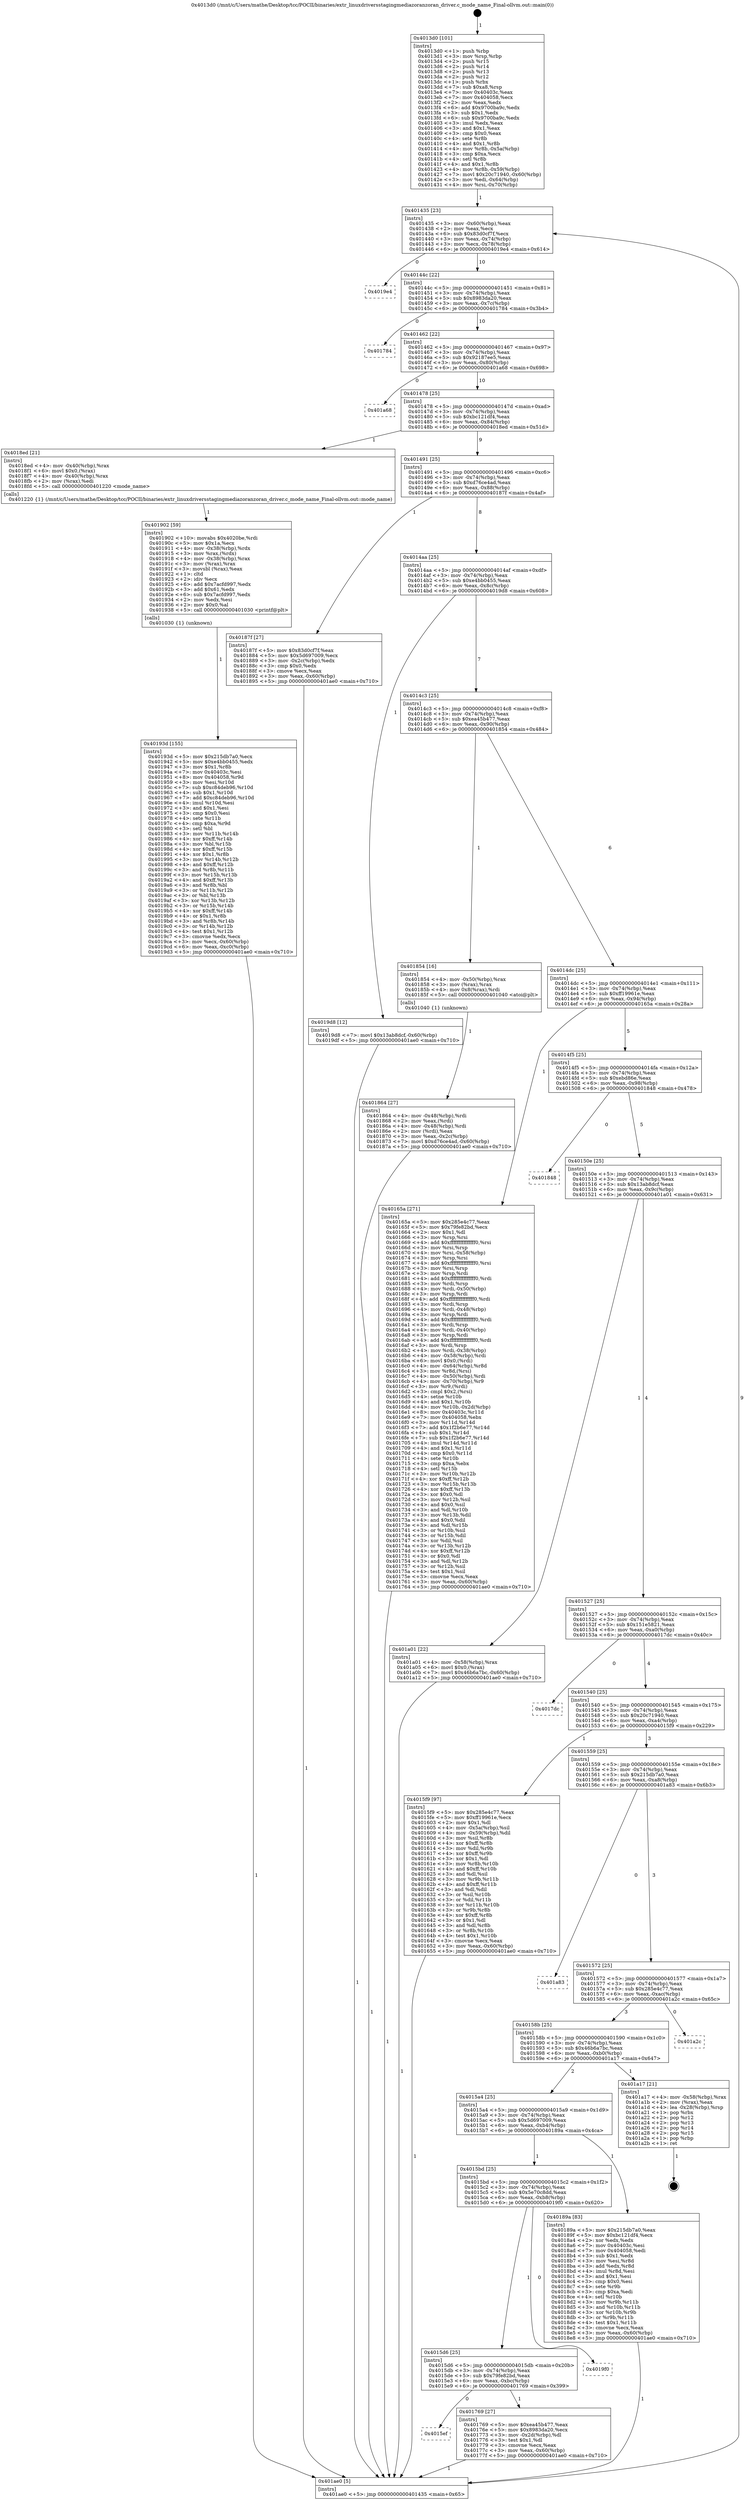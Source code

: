 digraph "0x4013d0" {
  label = "0x4013d0 (/mnt/c/Users/mathe/Desktop/tcc/POCII/binaries/extr_linuxdriversstagingmediazoranzoran_driver.c_mode_name_Final-ollvm.out::main(0))"
  labelloc = "t"
  node[shape=record]

  Entry [label="",width=0.3,height=0.3,shape=circle,fillcolor=black,style=filled]
  "0x401435" [label="{
     0x401435 [23]\l
     | [instrs]\l
     &nbsp;&nbsp;0x401435 \<+3\>: mov -0x60(%rbp),%eax\l
     &nbsp;&nbsp;0x401438 \<+2\>: mov %eax,%ecx\l
     &nbsp;&nbsp;0x40143a \<+6\>: sub $0x83d0cf7f,%ecx\l
     &nbsp;&nbsp;0x401440 \<+3\>: mov %eax,-0x74(%rbp)\l
     &nbsp;&nbsp;0x401443 \<+3\>: mov %ecx,-0x78(%rbp)\l
     &nbsp;&nbsp;0x401446 \<+6\>: je 00000000004019e4 \<main+0x614\>\l
  }"]
  "0x4019e4" [label="{
     0x4019e4\l
  }", style=dashed]
  "0x40144c" [label="{
     0x40144c [22]\l
     | [instrs]\l
     &nbsp;&nbsp;0x40144c \<+5\>: jmp 0000000000401451 \<main+0x81\>\l
     &nbsp;&nbsp;0x401451 \<+3\>: mov -0x74(%rbp),%eax\l
     &nbsp;&nbsp;0x401454 \<+5\>: sub $0x8983da20,%eax\l
     &nbsp;&nbsp;0x401459 \<+3\>: mov %eax,-0x7c(%rbp)\l
     &nbsp;&nbsp;0x40145c \<+6\>: je 0000000000401784 \<main+0x3b4\>\l
  }"]
  Exit [label="",width=0.3,height=0.3,shape=circle,fillcolor=black,style=filled,peripheries=2]
  "0x401784" [label="{
     0x401784\l
  }", style=dashed]
  "0x401462" [label="{
     0x401462 [22]\l
     | [instrs]\l
     &nbsp;&nbsp;0x401462 \<+5\>: jmp 0000000000401467 \<main+0x97\>\l
     &nbsp;&nbsp;0x401467 \<+3\>: mov -0x74(%rbp),%eax\l
     &nbsp;&nbsp;0x40146a \<+5\>: sub $0x92187ee5,%eax\l
     &nbsp;&nbsp;0x40146f \<+3\>: mov %eax,-0x80(%rbp)\l
     &nbsp;&nbsp;0x401472 \<+6\>: je 0000000000401a68 \<main+0x698\>\l
  }"]
  "0x40193d" [label="{
     0x40193d [155]\l
     | [instrs]\l
     &nbsp;&nbsp;0x40193d \<+5\>: mov $0x215db7a0,%ecx\l
     &nbsp;&nbsp;0x401942 \<+5\>: mov $0xe4bb0455,%edx\l
     &nbsp;&nbsp;0x401947 \<+3\>: mov $0x1,%r8b\l
     &nbsp;&nbsp;0x40194a \<+7\>: mov 0x40403c,%esi\l
     &nbsp;&nbsp;0x401951 \<+8\>: mov 0x404058,%r9d\l
     &nbsp;&nbsp;0x401959 \<+3\>: mov %esi,%r10d\l
     &nbsp;&nbsp;0x40195c \<+7\>: sub $0xc84deb96,%r10d\l
     &nbsp;&nbsp;0x401963 \<+4\>: sub $0x1,%r10d\l
     &nbsp;&nbsp;0x401967 \<+7\>: add $0xc84deb96,%r10d\l
     &nbsp;&nbsp;0x40196e \<+4\>: imul %r10d,%esi\l
     &nbsp;&nbsp;0x401972 \<+3\>: and $0x1,%esi\l
     &nbsp;&nbsp;0x401975 \<+3\>: cmp $0x0,%esi\l
     &nbsp;&nbsp;0x401978 \<+4\>: sete %r11b\l
     &nbsp;&nbsp;0x40197c \<+4\>: cmp $0xa,%r9d\l
     &nbsp;&nbsp;0x401980 \<+3\>: setl %bl\l
     &nbsp;&nbsp;0x401983 \<+3\>: mov %r11b,%r14b\l
     &nbsp;&nbsp;0x401986 \<+4\>: xor $0xff,%r14b\l
     &nbsp;&nbsp;0x40198a \<+3\>: mov %bl,%r15b\l
     &nbsp;&nbsp;0x40198d \<+4\>: xor $0xff,%r15b\l
     &nbsp;&nbsp;0x401991 \<+4\>: xor $0x1,%r8b\l
     &nbsp;&nbsp;0x401995 \<+3\>: mov %r14b,%r12b\l
     &nbsp;&nbsp;0x401998 \<+4\>: and $0xff,%r12b\l
     &nbsp;&nbsp;0x40199c \<+3\>: and %r8b,%r11b\l
     &nbsp;&nbsp;0x40199f \<+3\>: mov %r15b,%r13b\l
     &nbsp;&nbsp;0x4019a2 \<+4\>: and $0xff,%r13b\l
     &nbsp;&nbsp;0x4019a6 \<+3\>: and %r8b,%bl\l
     &nbsp;&nbsp;0x4019a9 \<+3\>: or %r11b,%r12b\l
     &nbsp;&nbsp;0x4019ac \<+3\>: or %bl,%r13b\l
     &nbsp;&nbsp;0x4019af \<+3\>: xor %r13b,%r12b\l
     &nbsp;&nbsp;0x4019b2 \<+3\>: or %r15b,%r14b\l
     &nbsp;&nbsp;0x4019b5 \<+4\>: xor $0xff,%r14b\l
     &nbsp;&nbsp;0x4019b9 \<+4\>: or $0x1,%r8b\l
     &nbsp;&nbsp;0x4019bd \<+3\>: and %r8b,%r14b\l
     &nbsp;&nbsp;0x4019c0 \<+3\>: or %r14b,%r12b\l
     &nbsp;&nbsp;0x4019c3 \<+4\>: test $0x1,%r12b\l
     &nbsp;&nbsp;0x4019c7 \<+3\>: cmovne %edx,%ecx\l
     &nbsp;&nbsp;0x4019ca \<+3\>: mov %ecx,-0x60(%rbp)\l
     &nbsp;&nbsp;0x4019cd \<+6\>: mov %eax,-0xc0(%rbp)\l
     &nbsp;&nbsp;0x4019d3 \<+5\>: jmp 0000000000401ae0 \<main+0x710\>\l
  }"]
  "0x401a68" [label="{
     0x401a68\l
  }", style=dashed]
  "0x401478" [label="{
     0x401478 [25]\l
     | [instrs]\l
     &nbsp;&nbsp;0x401478 \<+5\>: jmp 000000000040147d \<main+0xad\>\l
     &nbsp;&nbsp;0x40147d \<+3\>: mov -0x74(%rbp),%eax\l
     &nbsp;&nbsp;0x401480 \<+5\>: sub $0xbc121df4,%eax\l
     &nbsp;&nbsp;0x401485 \<+6\>: mov %eax,-0x84(%rbp)\l
     &nbsp;&nbsp;0x40148b \<+6\>: je 00000000004018ed \<main+0x51d\>\l
  }"]
  "0x401902" [label="{
     0x401902 [59]\l
     | [instrs]\l
     &nbsp;&nbsp;0x401902 \<+10\>: movabs $0x4020be,%rdi\l
     &nbsp;&nbsp;0x40190c \<+5\>: mov $0x1a,%ecx\l
     &nbsp;&nbsp;0x401911 \<+4\>: mov -0x38(%rbp),%rdx\l
     &nbsp;&nbsp;0x401915 \<+3\>: mov %rax,(%rdx)\l
     &nbsp;&nbsp;0x401918 \<+4\>: mov -0x38(%rbp),%rax\l
     &nbsp;&nbsp;0x40191c \<+3\>: mov (%rax),%rax\l
     &nbsp;&nbsp;0x40191f \<+3\>: movsbl (%rax),%eax\l
     &nbsp;&nbsp;0x401922 \<+1\>: cltd\l
     &nbsp;&nbsp;0x401923 \<+2\>: idiv %ecx\l
     &nbsp;&nbsp;0x401925 \<+6\>: add $0x7acfd997,%edx\l
     &nbsp;&nbsp;0x40192b \<+3\>: add $0x61,%edx\l
     &nbsp;&nbsp;0x40192e \<+6\>: sub $0x7acfd997,%edx\l
     &nbsp;&nbsp;0x401934 \<+2\>: mov %edx,%esi\l
     &nbsp;&nbsp;0x401936 \<+2\>: mov $0x0,%al\l
     &nbsp;&nbsp;0x401938 \<+5\>: call 0000000000401030 \<printf@plt\>\l
     | [calls]\l
     &nbsp;&nbsp;0x401030 \{1\} (unknown)\l
  }"]
  "0x4018ed" [label="{
     0x4018ed [21]\l
     | [instrs]\l
     &nbsp;&nbsp;0x4018ed \<+4\>: mov -0x40(%rbp),%rax\l
     &nbsp;&nbsp;0x4018f1 \<+6\>: movl $0x0,(%rax)\l
     &nbsp;&nbsp;0x4018f7 \<+4\>: mov -0x40(%rbp),%rax\l
     &nbsp;&nbsp;0x4018fb \<+2\>: mov (%rax),%edi\l
     &nbsp;&nbsp;0x4018fd \<+5\>: call 0000000000401220 \<mode_name\>\l
     | [calls]\l
     &nbsp;&nbsp;0x401220 \{1\} (/mnt/c/Users/mathe/Desktop/tcc/POCII/binaries/extr_linuxdriversstagingmediazoranzoran_driver.c_mode_name_Final-ollvm.out::mode_name)\l
  }"]
  "0x401491" [label="{
     0x401491 [25]\l
     | [instrs]\l
     &nbsp;&nbsp;0x401491 \<+5\>: jmp 0000000000401496 \<main+0xc6\>\l
     &nbsp;&nbsp;0x401496 \<+3\>: mov -0x74(%rbp),%eax\l
     &nbsp;&nbsp;0x401499 \<+5\>: sub $0xd76ce4ad,%eax\l
     &nbsp;&nbsp;0x40149e \<+6\>: mov %eax,-0x88(%rbp)\l
     &nbsp;&nbsp;0x4014a4 \<+6\>: je 000000000040187f \<main+0x4af\>\l
  }"]
  "0x401864" [label="{
     0x401864 [27]\l
     | [instrs]\l
     &nbsp;&nbsp;0x401864 \<+4\>: mov -0x48(%rbp),%rdi\l
     &nbsp;&nbsp;0x401868 \<+2\>: mov %eax,(%rdi)\l
     &nbsp;&nbsp;0x40186a \<+4\>: mov -0x48(%rbp),%rdi\l
     &nbsp;&nbsp;0x40186e \<+2\>: mov (%rdi),%eax\l
     &nbsp;&nbsp;0x401870 \<+3\>: mov %eax,-0x2c(%rbp)\l
     &nbsp;&nbsp;0x401873 \<+7\>: movl $0xd76ce4ad,-0x60(%rbp)\l
     &nbsp;&nbsp;0x40187a \<+5\>: jmp 0000000000401ae0 \<main+0x710\>\l
  }"]
  "0x40187f" [label="{
     0x40187f [27]\l
     | [instrs]\l
     &nbsp;&nbsp;0x40187f \<+5\>: mov $0x83d0cf7f,%eax\l
     &nbsp;&nbsp;0x401884 \<+5\>: mov $0x5d697009,%ecx\l
     &nbsp;&nbsp;0x401889 \<+3\>: mov -0x2c(%rbp),%edx\l
     &nbsp;&nbsp;0x40188c \<+3\>: cmp $0x0,%edx\l
     &nbsp;&nbsp;0x40188f \<+3\>: cmove %ecx,%eax\l
     &nbsp;&nbsp;0x401892 \<+3\>: mov %eax,-0x60(%rbp)\l
     &nbsp;&nbsp;0x401895 \<+5\>: jmp 0000000000401ae0 \<main+0x710\>\l
  }"]
  "0x4014aa" [label="{
     0x4014aa [25]\l
     | [instrs]\l
     &nbsp;&nbsp;0x4014aa \<+5\>: jmp 00000000004014af \<main+0xdf\>\l
     &nbsp;&nbsp;0x4014af \<+3\>: mov -0x74(%rbp),%eax\l
     &nbsp;&nbsp;0x4014b2 \<+5\>: sub $0xe4bb0455,%eax\l
     &nbsp;&nbsp;0x4014b7 \<+6\>: mov %eax,-0x8c(%rbp)\l
     &nbsp;&nbsp;0x4014bd \<+6\>: je 00000000004019d8 \<main+0x608\>\l
  }"]
  "0x4015ef" [label="{
     0x4015ef\l
  }", style=dashed]
  "0x4019d8" [label="{
     0x4019d8 [12]\l
     | [instrs]\l
     &nbsp;&nbsp;0x4019d8 \<+7\>: movl $0x13ab8dcf,-0x60(%rbp)\l
     &nbsp;&nbsp;0x4019df \<+5\>: jmp 0000000000401ae0 \<main+0x710\>\l
  }"]
  "0x4014c3" [label="{
     0x4014c3 [25]\l
     | [instrs]\l
     &nbsp;&nbsp;0x4014c3 \<+5\>: jmp 00000000004014c8 \<main+0xf8\>\l
     &nbsp;&nbsp;0x4014c8 \<+3\>: mov -0x74(%rbp),%eax\l
     &nbsp;&nbsp;0x4014cb \<+5\>: sub $0xea45b477,%eax\l
     &nbsp;&nbsp;0x4014d0 \<+6\>: mov %eax,-0x90(%rbp)\l
     &nbsp;&nbsp;0x4014d6 \<+6\>: je 0000000000401854 \<main+0x484\>\l
  }"]
  "0x401769" [label="{
     0x401769 [27]\l
     | [instrs]\l
     &nbsp;&nbsp;0x401769 \<+5\>: mov $0xea45b477,%eax\l
     &nbsp;&nbsp;0x40176e \<+5\>: mov $0x8983da20,%ecx\l
     &nbsp;&nbsp;0x401773 \<+3\>: mov -0x2d(%rbp),%dl\l
     &nbsp;&nbsp;0x401776 \<+3\>: test $0x1,%dl\l
     &nbsp;&nbsp;0x401779 \<+3\>: cmovne %ecx,%eax\l
     &nbsp;&nbsp;0x40177c \<+3\>: mov %eax,-0x60(%rbp)\l
     &nbsp;&nbsp;0x40177f \<+5\>: jmp 0000000000401ae0 \<main+0x710\>\l
  }"]
  "0x401854" [label="{
     0x401854 [16]\l
     | [instrs]\l
     &nbsp;&nbsp;0x401854 \<+4\>: mov -0x50(%rbp),%rax\l
     &nbsp;&nbsp;0x401858 \<+3\>: mov (%rax),%rax\l
     &nbsp;&nbsp;0x40185b \<+4\>: mov 0x8(%rax),%rdi\l
     &nbsp;&nbsp;0x40185f \<+5\>: call 0000000000401040 \<atoi@plt\>\l
     | [calls]\l
     &nbsp;&nbsp;0x401040 \{1\} (unknown)\l
  }"]
  "0x4014dc" [label="{
     0x4014dc [25]\l
     | [instrs]\l
     &nbsp;&nbsp;0x4014dc \<+5\>: jmp 00000000004014e1 \<main+0x111\>\l
     &nbsp;&nbsp;0x4014e1 \<+3\>: mov -0x74(%rbp),%eax\l
     &nbsp;&nbsp;0x4014e4 \<+5\>: sub $0xff19961e,%eax\l
     &nbsp;&nbsp;0x4014e9 \<+6\>: mov %eax,-0x94(%rbp)\l
     &nbsp;&nbsp;0x4014ef \<+6\>: je 000000000040165a \<main+0x28a\>\l
  }"]
  "0x4015d6" [label="{
     0x4015d6 [25]\l
     | [instrs]\l
     &nbsp;&nbsp;0x4015d6 \<+5\>: jmp 00000000004015db \<main+0x20b\>\l
     &nbsp;&nbsp;0x4015db \<+3\>: mov -0x74(%rbp),%eax\l
     &nbsp;&nbsp;0x4015de \<+5\>: sub $0x79fe82bd,%eax\l
     &nbsp;&nbsp;0x4015e3 \<+6\>: mov %eax,-0xbc(%rbp)\l
     &nbsp;&nbsp;0x4015e9 \<+6\>: je 0000000000401769 \<main+0x399\>\l
  }"]
  "0x40165a" [label="{
     0x40165a [271]\l
     | [instrs]\l
     &nbsp;&nbsp;0x40165a \<+5\>: mov $0x285e4c77,%eax\l
     &nbsp;&nbsp;0x40165f \<+5\>: mov $0x79fe82bd,%ecx\l
     &nbsp;&nbsp;0x401664 \<+2\>: mov $0x1,%dl\l
     &nbsp;&nbsp;0x401666 \<+3\>: mov %rsp,%rsi\l
     &nbsp;&nbsp;0x401669 \<+4\>: add $0xfffffffffffffff0,%rsi\l
     &nbsp;&nbsp;0x40166d \<+3\>: mov %rsi,%rsp\l
     &nbsp;&nbsp;0x401670 \<+4\>: mov %rsi,-0x58(%rbp)\l
     &nbsp;&nbsp;0x401674 \<+3\>: mov %rsp,%rsi\l
     &nbsp;&nbsp;0x401677 \<+4\>: add $0xfffffffffffffff0,%rsi\l
     &nbsp;&nbsp;0x40167b \<+3\>: mov %rsi,%rsp\l
     &nbsp;&nbsp;0x40167e \<+3\>: mov %rsp,%rdi\l
     &nbsp;&nbsp;0x401681 \<+4\>: add $0xfffffffffffffff0,%rdi\l
     &nbsp;&nbsp;0x401685 \<+3\>: mov %rdi,%rsp\l
     &nbsp;&nbsp;0x401688 \<+4\>: mov %rdi,-0x50(%rbp)\l
     &nbsp;&nbsp;0x40168c \<+3\>: mov %rsp,%rdi\l
     &nbsp;&nbsp;0x40168f \<+4\>: add $0xfffffffffffffff0,%rdi\l
     &nbsp;&nbsp;0x401693 \<+3\>: mov %rdi,%rsp\l
     &nbsp;&nbsp;0x401696 \<+4\>: mov %rdi,-0x48(%rbp)\l
     &nbsp;&nbsp;0x40169a \<+3\>: mov %rsp,%rdi\l
     &nbsp;&nbsp;0x40169d \<+4\>: add $0xfffffffffffffff0,%rdi\l
     &nbsp;&nbsp;0x4016a1 \<+3\>: mov %rdi,%rsp\l
     &nbsp;&nbsp;0x4016a4 \<+4\>: mov %rdi,-0x40(%rbp)\l
     &nbsp;&nbsp;0x4016a8 \<+3\>: mov %rsp,%rdi\l
     &nbsp;&nbsp;0x4016ab \<+4\>: add $0xfffffffffffffff0,%rdi\l
     &nbsp;&nbsp;0x4016af \<+3\>: mov %rdi,%rsp\l
     &nbsp;&nbsp;0x4016b2 \<+4\>: mov %rdi,-0x38(%rbp)\l
     &nbsp;&nbsp;0x4016b6 \<+4\>: mov -0x58(%rbp),%rdi\l
     &nbsp;&nbsp;0x4016ba \<+6\>: movl $0x0,(%rdi)\l
     &nbsp;&nbsp;0x4016c0 \<+4\>: mov -0x64(%rbp),%r8d\l
     &nbsp;&nbsp;0x4016c4 \<+3\>: mov %r8d,(%rsi)\l
     &nbsp;&nbsp;0x4016c7 \<+4\>: mov -0x50(%rbp),%rdi\l
     &nbsp;&nbsp;0x4016cb \<+4\>: mov -0x70(%rbp),%r9\l
     &nbsp;&nbsp;0x4016cf \<+3\>: mov %r9,(%rdi)\l
     &nbsp;&nbsp;0x4016d2 \<+3\>: cmpl $0x2,(%rsi)\l
     &nbsp;&nbsp;0x4016d5 \<+4\>: setne %r10b\l
     &nbsp;&nbsp;0x4016d9 \<+4\>: and $0x1,%r10b\l
     &nbsp;&nbsp;0x4016dd \<+4\>: mov %r10b,-0x2d(%rbp)\l
     &nbsp;&nbsp;0x4016e1 \<+8\>: mov 0x40403c,%r11d\l
     &nbsp;&nbsp;0x4016e9 \<+7\>: mov 0x404058,%ebx\l
     &nbsp;&nbsp;0x4016f0 \<+3\>: mov %r11d,%r14d\l
     &nbsp;&nbsp;0x4016f3 \<+7\>: add $0x1f2b6e77,%r14d\l
     &nbsp;&nbsp;0x4016fa \<+4\>: sub $0x1,%r14d\l
     &nbsp;&nbsp;0x4016fe \<+7\>: sub $0x1f2b6e77,%r14d\l
     &nbsp;&nbsp;0x401705 \<+4\>: imul %r14d,%r11d\l
     &nbsp;&nbsp;0x401709 \<+4\>: and $0x1,%r11d\l
     &nbsp;&nbsp;0x40170d \<+4\>: cmp $0x0,%r11d\l
     &nbsp;&nbsp;0x401711 \<+4\>: sete %r10b\l
     &nbsp;&nbsp;0x401715 \<+3\>: cmp $0xa,%ebx\l
     &nbsp;&nbsp;0x401718 \<+4\>: setl %r15b\l
     &nbsp;&nbsp;0x40171c \<+3\>: mov %r10b,%r12b\l
     &nbsp;&nbsp;0x40171f \<+4\>: xor $0xff,%r12b\l
     &nbsp;&nbsp;0x401723 \<+3\>: mov %r15b,%r13b\l
     &nbsp;&nbsp;0x401726 \<+4\>: xor $0xff,%r13b\l
     &nbsp;&nbsp;0x40172a \<+3\>: xor $0x0,%dl\l
     &nbsp;&nbsp;0x40172d \<+3\>: mov %r12b,%sil\l
     &nbsp;&nbsp;0x401730 \<+4\>: and $0x0,%sil\l
     &nbsp;&nbsp;0x401734 \<+3\>: and %dl,%r10b\l
     &nbsp;&nbsp;0x401737 \<+3\>: mov %r13b,%dil\l
     &nbsp;&nbsp;0x40173a \<+4\>: and $0x0,%dil\l
     &nbsp;&nbsp;0x40173e \<+3\>: and %dl,%r15b\l
     &nbsp;&nbsp;0x401741 \<+3\>: or %r10b,%sil\l
     &nbsp;&nbsp;0x401744 \<+3\>: or %r15b,%dil\l
     &nbsp;&nbsp;0x401747 \<+3\>: xor %dil,%sil\l
     &nbsp;&nbsp;0x40174a \<+3\>: or %r13b,%r12b\l
     &nbsp;&nbsp;0x40174d \<+4\>: xor $0xff,%r12b\l
     &nbsp;&nbsp;0x401751 \<+3\>: or $0x0,%dl\l
     &nbsp;&nbsp;0x401754 \<+3\>: and %dl,%r12b\l
     &nbsp;&nbsp;0x401757 \<+3\>: or %r12b,%sil\l
     &nbsp;&nbsp;0x40175a \<+4\>: test $0x1,%sil\l
     &nbsp;&nbsp;0x40175e \<+3\>: cmovne %ecx,%eax\l
     &nbsp;&nbsp;0x401761 \<+3\>: mov %eax,-0x60(%rbp)\l
     &nbsp;&nbsp;0x401764 \<+5\>: jmp 0000000000401ae0 \<main+0x710\>\l
  }"]
  "0x4014f5" [label="{
     0x4014f5 [25]\l
     | [instrs]\l
     &nbsp;&nbsp;0x4014f5 \<+5\>: jmp 00000000004014fa \<main+0x12a\>\l
     &nbsp;&nbsp;0x4014fa \<+3\>: mov -0x74(%rbp),%eax\l
     &nbsp;&nbsp;0x4014fd \<+5\>: sub $0xebd86e,%eax\l
     &nbsp;&nbsp;0x401502 \<+6\>: mov %eax,-0x98(%rbp)\l
     &nbsp;&nbsp;0x401508 \<+6\>: je 0000000000401848 \<main+0x478\>\l
  }"]
  "0x4019f0" [label="{
     0x4019f0\l
  }", style=dashed]
  "0x401848" [label="{
     0x401848\l
  }", style=dashed]
  "0x40150e" [label="{
     0x40150e [25]\l
     | [instrs]\l
     &nbsp;&nbsp;0x40150e \<+5\>: jmp 0000000000401513 \<main+0x143\>\l
     &nbsp;&nbsp;0x401513 \<+3\>: mov -0x74(%rbp),%eax\l
     &nbsp;&nbsp;0x401516 \<+5\>: sub $0x13ab8dcf,%eax\l
     &nbsp;&nbsp;0x40151b \<+6\>: mov %eax,-0x9c(%rbp)\l
     &nbsp;&nbsp;0x401521 \<+6\>: je 0000000000401a01 \<main+0x631\>\l
  }"]
  "0x4015bd" [label="{
     0x4015bd [25]\l
     | [instrs]\l
     &nbsp;&nbsp;0x4015bd \<+5\>: jmp 00000000004015c2 \<main+0x1f2\>\l
     &nbsp;&nbsp;0x4015c2 \<+3\>: mov -0x74(%rbp),%eax\l
     &nbsp;&nbsp;0x4015c5 \<+5\>: sub $0x5e70c8dd,%eax\l
     &nbsp;&nbsp;0x4015ca \<+6\>: mov %eax,-0xb8(%rbp)\l
     &nbsp;&nbsp;0x4015d0 \<+6\>: je 00000000004019f0 \<main+0x620\>\l
  }"]
  "0x401a01" [label="{
     0x401a01 [22]\l
     | [instrs]\l
     &nbsp;&nbsp;0x401a01 \<+4\>: mov -0x58(%rbp),%rax\l
     &nbsp;&nbsp;0x401a05 \<+6\>: movl $0x0,(%rax)\l
     &nbsp;&nbsp;0x401a0b \<+7\>: movl $0x46b6a7bc,-0x60(%rbp)\l
     &nbsp;&nbsp;0x401a12 \<+5\>: jmp 0000000000401ae0 \<main+0x710\>\l
  }"]
  "0x401527" [label="{
     0x401527 [25]\l
     | [instrs]\l
     &nbsp;&nbsp;0x401527 \<+5\>: jmp 000000000040152c \<main+0x15c\>\l
     &nbsp;&nbsp;0x40152c \<+3\>: mov -0x74(%rbp),%eax\l
     &nbsp;&nbsp;0x40152f \<+5\>: sub $0x151e5821,%eax\l
     &nbsp;&nbsp;0x401534 \<+6\>: mov %eax,-0xa0(%rbp)\l
     &nbsp;&nbsp;0x40153a \<+6\>: je 00000000004017dc \<main+0x40c\>\l
  }"]
  "0x40189a" [label="{
     0x40189a [83]\l
     | [instrs]\l
     &nbsp;&nbsp;0x40189a \<+5\>: mov $0x215db7a0,%eax\l
     &nbsp;&nbsp;0x40189f \<+5\>: mov $0xbc121df4,%ecx\l
     &nbsp;&nbsp;0x4018a4 \<+2\>: xor %edx,%edx\l
     &nbsp;&nbsp;0x4018a6 \<+7\>: mov 0x40403c,%esi\l
     &nbsp;&nbsp;0x4018ad \<+7\>: mov 0x404058,%edi\l
     &nbsp;&nbsp;0x4018b4 \<+3\>: sub $0x1,%edx\l
     &nbsp;&nbsp;0x4018b7 \<+3\>: mov %esi,%r8d\l
     &nbsp;&nbsp;0x4018ba \<+3\>: add %edx,%r8d\l
     &nbsp;&nbsp;0x4018bd \<+4\>: imul %r8d,%esi\l
     &nbsp;&nbsp;0x4018c1 \<+3\>: and $0x1,%esi\l
     &nbsp;&nbsp;0x4018c4 \<+3\>: cmp $0x0,%esi\l
     &nbsp;&nbsp;0x4018c7 \<+4\>: sete %r9b\l
     &nbsp;&nbsp;0x4018cb \<+3\>: cmp $0xa,%edi\l
     &nbsp;&nbsp;0x4018ce \<+4\>: setl %r10b\l
     &nbsp;&nbsp;0x4018d2 \<+3\>: mov %r9b,%r11b\l
     &nbsp;&nbsp;0x4018d5 \<+3\>: and %r10b,%r11b\l
     &nbsp;&nbsp;0x4018d8 \<+3\>: xor %r10b,%r9b\l
     &nbsp;&nbsp;0x4018db \<+3\>: or %r9b,%r11b\l
     &nbsp;&nbsp;0x4018de \<+4\>: test $0x1,%r11b\l
     &nbsp;&nbsp;0x4018e2 \<+3\>: cmovne %ecx,%eax\l
     &nbsp;&nbsp;0x4018e5 \<+3\>: mov %eax,-0x60(%rbp)\l
     &nbsp;&nbsp;0x4018e8 \<+5\>: jmp 0000000000401ae0 \<main+0x710\>\l
  }"]
  "0x4017dc" [label="{
     0x4017dc\l
  }", style=dashed]
  "0x401540" [label="{
     0x401540 [25]\l
     | [instrs]\l
     &nbsp;&nbsp;0x401540 \<+5\>: jmp 0000000000401545 \<main+0x175\>\l
     &nbsp;&nbsp;0x401545 \<+3\>: mov -0x74(%rbp),%eax\l
     &nbsp;&nbsp;0x401548 \<+5\>: sub $0x20c71940,%eax\l
     &nbsp;&nbsp;0x40154d \<+6\>: mov %eax,-0xa4(%rbp)\l
     &nbsp;&nbsp;0x401553 \<+6\>: je 00000000004015f9 \<main+0x229\>\l
  }"]
  "0x4015a4" [label="{
     0x4015a4 [25]\l
     | [instrs]\l
     &nbsp;&nbsp;0x4015a4 \<+5\>: jmp 00000000004015a9 \<main+0x1d9\>\l
     &nbsp;&nbsp;0x4015a9 \<+3\>: mov -0x74(%rbp),%eax\l
     &nbsp;&nbsp;0x4015ac \<+5\>: sub $0x5d697009,%eax\l
     &nbsp;&nbsp;0x4015b1 \<+6\>: mov %eax,-0xb4(%rbp)\l
     &nbsp;&nbsp;0x4015b7 \<+6\>: je 000000000040189a \<main+0x4ca\>\l
  }"]
  "0x4015f9" [label="{
     0x4015f9 [97]\l
     | [instrs]\l
     &nbsp;&nbsp;0x4015f9 \<+5\>: mov $0x285e4c77,%eax\l
     &nbsp;&nbsp;0x4015fe \<+5\>: mov $0xff19961e,%ecx\l
     &nbsp;&nbsp;0x401603 \<+2\>: mov $0x1,%dl\l
     &nbsp;&nbsp;0x401605 \<+4\>: mov -0x5a(%rbp),%sil\l
     &nbsp;&nbsp;0x401609 \<+4\>: mov -0x59(%rbp),%dil\l
     &nbsp;&nbsp;0x40160d \<+3\>: mov %sil,%r8b\l
     &nbsp;&nbsp;0x401610 \<+4\>: xor $0xff,%r8b\l
     &nbsp;&nbsp;0x401614 \<+3\>: mov %dil,%r9b\l
     &nbsp;&nbsp;0x401617 \<+4\>: xor $0xff,%r9b\l
     &nbsp;&nbsp;0x40161b \<+3\>: xor $0x1,%dl\l
     &nbsp;&nbsp;0x40161e \<+3\>: mov %r8b,%r10b\l
     &nbsp;&nbsp;0x401621 \<+4\>: and $0xff,%r10b\l
     &nbsp;&nbsp;0x401625 \<+3\>: and %dl,%sil\l
     &nbsp;&nbsp;0x401628 \<+3\>: mov %r9b,%r11b\l
     &nbsp;&nbsp;0x40162b \<+4\>: and $0xff,%r11b\l
     &nbsp;&nbsp;0x40162f \<+3\>: and %dl,%dil\l
     &nbsp;&nbsp;0x401632 \<+3\>: or %sil,%r10b\l
     &nbsp;&nbsp;0x401635 \<+3\>: or %dil,%r11b\l
     &nbsp;&nbsp;0x401638 \<+3\>: xor %r11b,%r10b\l
     &nbsp;&nbsp;0x40163b \<+3\>: or %r9b,%r8b\l
     &nbsp;&nbsp;0x40163e \<+4\>: xor $0xff,%r8b\l
     &nbsp;&nbsp;0x401642 \<+3\>: or $0x1,%dl\l
     &nbsp;&nbsp;0x401645 \<+3\>: and %dl,%r8b\l
     &nbsp;&nbsp;0x401648 \<+3\>: or %r8b,%r10b\l
     &nbsp;&nbsp;0x40164b \<+4\>: test $0x1,%r10b\l
     &nbsp;&nbsp;0x40164f \<+3\>: cmovne %ecx,%eax\l
     &nbsp;&nbsp;0x401652 \<+3\>: mov %eax,-0x60(%rbp)\l
     &nbsp;&nbsp;0x401655 \<+5\>: jmp 0000000000401ae0 \<main+0x710\>\l
  }"]
  "0x401559" [label="{
     0x401559 [25]\l
     | [instrs]\l
     &nbsp;&nbsp;0x401559 \<+5\>: jmp 000000000040155e \<main+0x18e\>\l
     &nbsp;&nbsp;0x40155e \<+3\>: mov -0x74(%rbp),%eax\l
     &nbsp;&nbsp;0x401561 \<+5\>: sub $0x215db7a0,%eax\l
     &nbsp;&nbsp;0x401566 \<+6\>: mov %eax,-0xa8(%rbp)\l
     &nbsp;&nbsp;0x40156c \<+6\>: je 0000000000401a83 \<main+0x6b3\>\l
  }"]
  "0x401ae0" [label="{
     0x401ae0 [5]\l
     | [instrs]\l
     &nbsp;&nbsp;0x401ae0 \<+5\>: jmp 0000000000401435 \<main+0x65\>\l
  }"]
  "0x4013d0" [label="{
     0x4013d0 [101]\l
     | [instrs]\l
     &nbsp;&nbsp;0x4013d0 \<+1\>: push %rbp\l
     &nbsp;&nbsp;0x4013d1 \<+3\>: mov %rsp,%rbp\l
     &nbsp;&nbsp;0x4013d4 \<+2\>: push %r15\l
     &nbsp;&nbsp;0x4013d6 \<+2\>: push %r14\l
     &nbsp;&nbsp;0x4013d8 \<+2\>: push %r13\l
     &nbsp;&nbsp;0x4013da \<+2\>: push %r12\l
     &nbsp;&nbsp;0x4013dc \<+1\>: push %rbx\l
     &nbsp;&nbsp;0x4013dd \<+7\>: sub $0xa8,%rsp\l
     &nbsp;&nbsp;0x4013e4 \<+7\>: mov 0x40403c,%eax\l
     &nbsp;&nbsp;0x4013eb \<+7\>: mov 0x404058,%ecx\l
     &nbsp;&nbsp;0x4013f2 \<+2\>: mov %eax,%edx\l
     &nbsp;&nbsp;0x4013f4 \<+6\>: add $0x9700ba9c,%edx\l
     &nbsp;&nbsp;0x4013fa \<+3\>: sub $0x1,%edx\l
     &nbsp;&nbsp;0x4013fd \<+6\>: sub $0x9700ba9c,%edx\l
     &nbsp;&nbsp;0x401403 \<+3\>: imul %edx,%eax\l
     &nbsp;&nbsp;0x401406 \<+3\>: and $0x1,%eax\l
     &nbsp;&nbsp;0x401409 \<+3\>: cmp $0x0,%eax\l
     &nbsp;&nbsp;0x40140c \<+4\>: sete %r8b\l
     &nbsp;&nbsp;0x401410 \<+4\>: and $0x1,%r8b\l
     &nbsp;&nbsp;0x401414 \<+4\>: mov %r8b,-0x5a(%rbp)\l
     &nbsp;&nbsp;0x401418 \<+3\>: cmp $0xa,%ecx\l
     &nbsp;&nbsp;0x40141b \<+4\>: setl %r8b\l
     &nbsp;&nbsp;0x40141f \<+4\>: and $0x1,%r8b\l
     &nbsp;&nbsp;0x401423 \<+4\>: mov %r8b,-0x59(%rbp)\l
     &nbsp;&nbsp;0x401427 \<+7\>: movl $0x20c71940,-0x60(%rbp)\l
     &nbsp;&nbsp;0x40142e \<+3\>: mov %edi,-0x64(%rbp)\l
     &nbsp;&nbsp;0x401431 \<+4\>: mov %rsi,-0x70(%rbp)\l
  }"]
  "0x401a17" [label="{
     0x401a17 [21]\l
     | [instrs]\l
     &nbsp;&nbsp;0x401a17 \<+4\>: mov -0x58(%rbp),%rax\l
     &nbsp;&nbsp;0x401a1b \<+2\>: mov (%rax),%eax\l
     &nbsp;&nbsp;0x401a1d \<+4\>: lea -0x28(%rbp),%rsp\l
     &nbsp;&nbsp;0x401a21 \<+1\>: pop %rbx\l
     &nbsp;&nbsp;0x401a22 \<+2\>: pop %r12\l
     &nbsp;&nbsp;0x401a24 \<+2\>: pop %r13\l
     &nbsp;&nbsp;0x401a26 \<+2\>: pop %r14\l
     &nbsp;&nbsp;0x401a28 \<+2\>: pop %r15\l
     &nbsp;&nbsp;0x401a2a \<+1\>: pop %rbp\l
     &nbsp;&nbsp;0x401a2b \<+1\>: ret\l
  }"]
  "0x40158b" [label="{
     0x40158b [25]\l
     | [instrs]\l
     &nbsp;&nbsp;0x40158b \<+5\>: jmp 0000000000401590 \<main+0x1c0\>\l
     &nbsp;&nbsp;0x401590 \<+3\>: mov -0x74(%rbp),%eax\l
     &nbsp;&nbsp;0x401593 \<+5\>: sub $0x46b6a7bc,%eax\l
     &nbsp;&nbsp;0x401598 \<+6\>: mov %eax,-0xb0(%rbp)\l
     &nbsp;&nbsp;0x40159e \<+6\>: je 0000000000401a17 \<main+0x647\>\l
  }"]
  "0x401a83" [label="{
     0x401a83\l
  }", style=dashed]
  "0x401572" [label="{
     0x401572 [25]\l
     | [instrs]\l
     &nbsp;&nbsp;0x401572 \<+5\>: jmp 0000000000401577 \<main+0x1a7\>\l
     &nbsp;&nbsp;0x401577 \<+3\>: mov -0x74(%rbp),%eax\l
     &nbsp;&nbsp;0x40157a \<+5\>: sub $0x285e4c77,%eax\l
     &nbsp;&nbsp;0x40157f \<+6\>: mov %eax,-0xac(%rbp)\l
     &nbsp;&nbsp;0x401585 \<+6\>: je 0000000000401a2c \<main+0x65c\>\l
  }"]
  "0x401a2c" [label="{
     0x401a2c\l
  }", style=dashed]
  Entry -> "0x4013d0" [label=" 1"]
  "0x401435" -> "0x4019e4" [label=" 0"]
  "0x401435" -> "0x40144c" [label=" 10"]
  "0x401a17" -> Exit [label=" 1"]
  "0x40144c" -> "0x401784" [label=" 0"]
  "0x40144c" -> "0x401462" [label=" 10"]
  "0x401a01" -> "0x401ae0" [label=" 1"]
  "0x401462" -> "0x401a68" [label=" 0"]
  "0x401462" -> "0x401478" [label=" 10"]
  "0x4019d8" -> "0x401ae0" [label=" 1"]
  "0x401478" -> "0x4018ed" [label=" 1"]
  "0x401478" -> "0x401491" [label=" 9"]
  "0x40193d" -> "0x401ae0" [label=" 1"]
  "0x401491" -> "0x40187f" [label=" 1"]
  "0x401491" -> "0x4014aa" [label=" 8"]
  "0x401902" -> "0x40193d" [label=" 1"]
  "0x4014aa" -> "0x4019d8" [label=" 1"]
  "0x4014aa" -> "0x4014c3" [label=" 7"]
  "0x4018ed" -> "0x401902" [label=" 1"]
  "0x4014c3" -> "0x401854" [label=" 1"]
  "0x4014c3" -> "0x4014dc" [label=" 6"]
  "0x40189a" -> "0x401ae0" [label=" 1"]
  "0x4014dc" -> "0x40165a" [label=" 1"]
  "0x4014dc" -> "0x4014f5" [label=" 5"]
  "0x401864" -> "0x401ae0" [label=" 1"]
  "0x4014f5" -> "0x401848" [label=" 0"]
  "0x4014f5" -> "0x40150e" [label=" 5"]
  "0x401854" -> "0x401864" [label=" 1"]
  "0x40150e" -> "0x401a01" [label=" 1"]
  "0x40150e" -> "0x401527" [label=" 4"]
  "0x4015d6" -> "0x4015ef" [label=" 0"]
  "0x401527" -> "0x4017dc" [label=" 0"]
  "0x401527" -> "0x401540" [label=" 4"]
  "0x4015d6" -> "0x401769" [label=" 1"]
  "0x401540" -> "0x4015f9" [label=" 1"]
  "0x401540" -> "0x401559" [label=" 3"]
  "0x4015f9" -> "0x401ae0" [label=" 1"]
  "0x4013d0" -> "0x401435" [label=" 1"]
  "0x401ae0" -> "0x401435" [label=" 9"]
  "0x4015bd" -> "0x4015d6" [label=" 1"]
  "0x40165a" -> "0x401ae0" [label=" 1"]
  "0x4015bd" -> "0x4019f0" [label=" 0"]
  "0x401559" -> "0x401a83" [label=" 0"]
  "0x401559" -> "0x401572" [label=" 3"]
  "0x4015a4" -> "0x4015bd" [label=" 1"]
  "0x401572" -> "0x401a2c" [label=" 0"]
  "0x401572" -> "0x40158b" [label=" 3"]
  "0x401769" -> "0x401ae0" [label=" 1"]
  "0x40158b" -> "0x401a17" [label=" 1"]
  "0x40158b" -> "0x4015a4" [label=" 2"]
  "0x40187f" -> "0x401ae0" [label=" 1"]
  "0x4015a4" -> "0x40189a" [label=" 1"]
}
